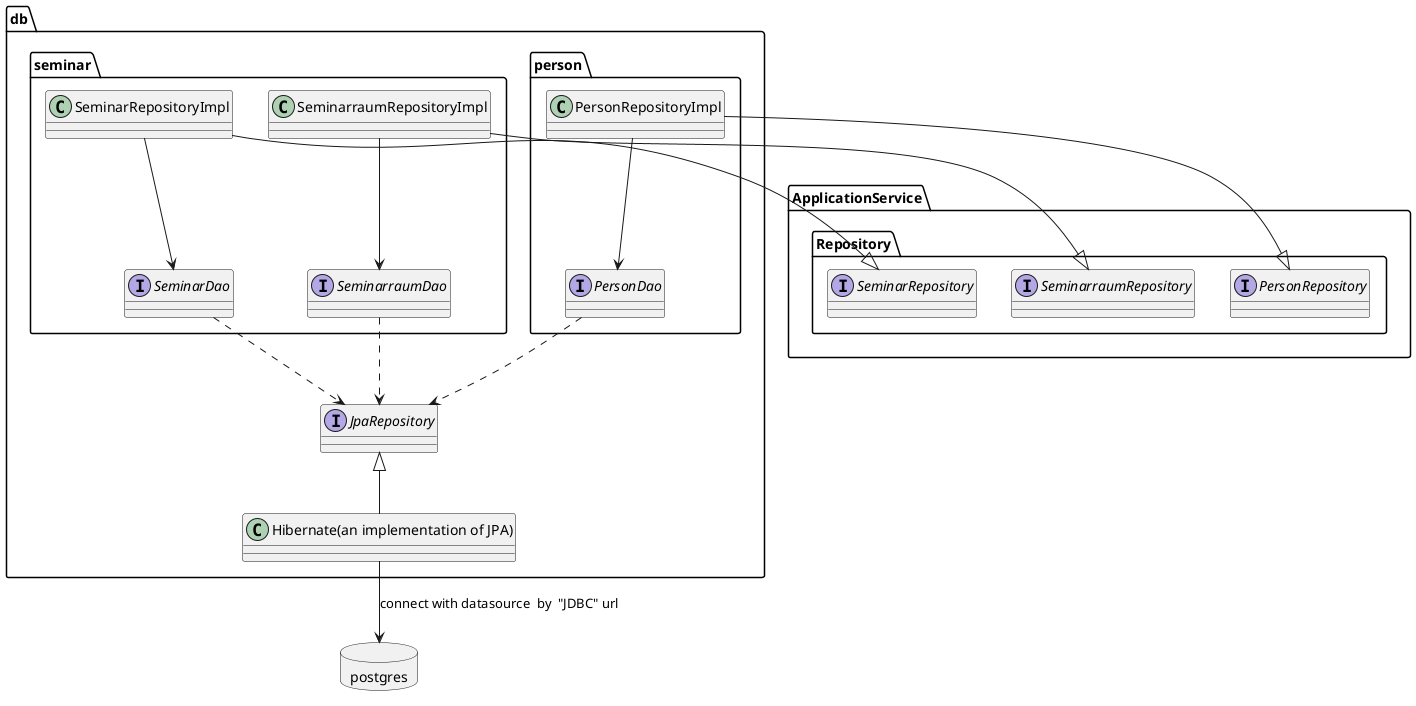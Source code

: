 @startuml
package "ApplicationService" {
    package "Repository" {
        interface "PersonRepository"
        interface "SeminarRepository"
        interface "SeminarraumRepository"
    }
}
package "db" {
    package "person" {
        class "PersonRepositoryImpl" {
        }
        interface "PersonDao" {
        }
    }

    package "seminar" {
        class "SeminarRepositoryImpl" {
        }
        interface "SeminarDao" {
        }

        class "SeminarraumRepositoryImpl" {
        }
        interface "SeminarraumDao" {
        }
    }

    interface "JpaRepository" {
    }
    class "Hibernate(an implementation of JPA)" {
    }
}
database "postgres" {
}
'Person
"PersonRepositoryImpl" --|> "PersonRepository"
"PersonRepositoryImpl" --> "PersonDao"
"PersonDao" ..>"JpaRepository"

'Seminar
"SeminarRepositoryImpl" --|> "SeminarRepository"
"SeminarRepositoryImpl" --> "SeminarDao"
"SeminarDao" ..> "JpaRepository"

'Seminarraum
"SeminarraumRepositoryImpl" --|> "SeminarraumRepository"
"SeminarraumRepositoryImpl" --> "SeminarraumDao"
"SeminarraumDao" ..> "JpaRepository"

'Hibernate
"JpaRepository" <|-- "Hibernate(an implementation of JPA)"
"Hibernate(an implementation of JPA)" --> postgres: connect with datasource  by  "JDBC" url
@enduml